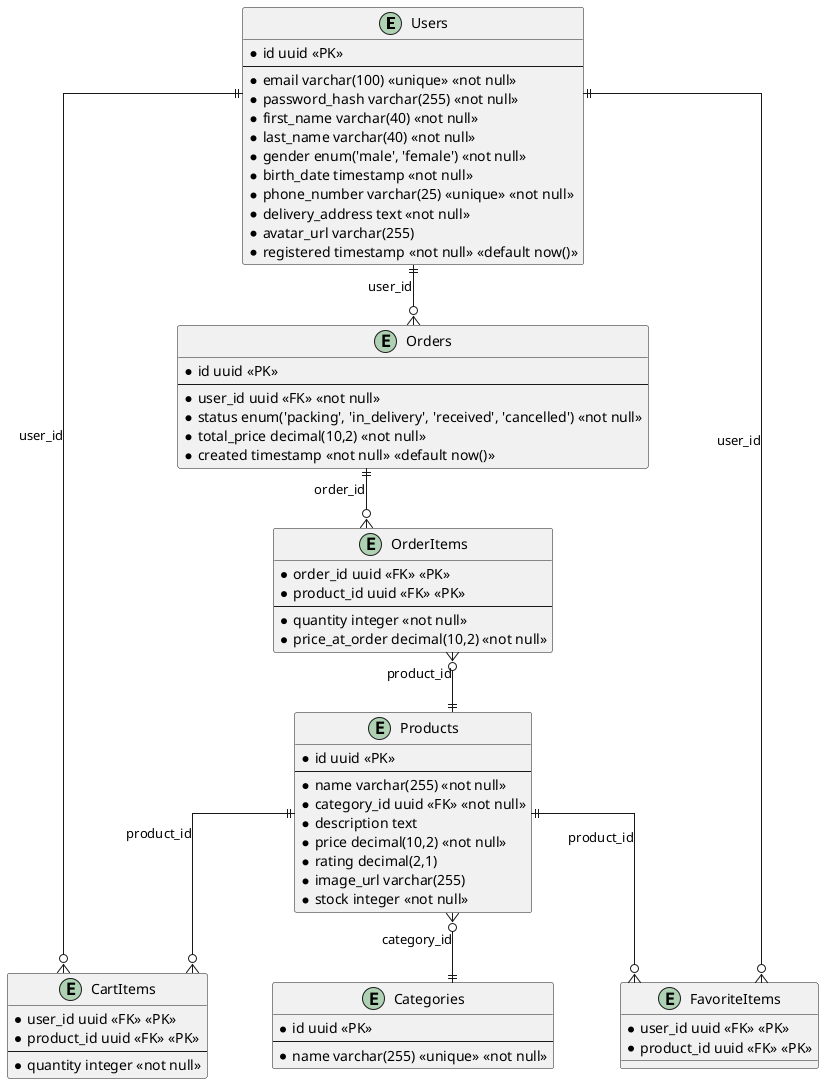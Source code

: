 @startuml
skinparam linetype ortho

entity Users {
    * id uuid <<PK>>
    ---
    * email varchar(100) <<unique>> <<not null>>
    * password_hash varchar(255) <<not null>>
    * first_name varchar(40) <<not null>>
    * last_name varchar(40) <<not null>>
    * gender enum('male', 'female') <<not null>>
    * birth_date timestamp <<not null>>
    * phone_number varchar(25) <<unique>> <<not null>>
    * delivery_address text <<not null>>
    * avatar_url varchar(255)
    * registered timestamp <<not null>> <<default now()>>
}

entity Orders {
    * id uuid <<PK>>
    ---
    * user_id uuid <<FK>> <<not null>>
    * status enum('packing', 'in_delivery', 'received', 'cancelled') <<not null>>
    * total_price decimal(10,2) <<not null>>
    * created timestamp <<not null>> <<default now()>>
}

entity OrderItems {
    * order_id uuid <<FK>> <<PK>>
    * product_id uuid <<FK>> <<PK>>
    ---
    * quantity integer <<not null>>
    * price_at_order decimal(10,2) <<not null>>
}

entity CartItems {
    * user_id uuid <<FK>> <<PK>>
    * product_id uuid <<FK>> <<PK>>
    ---
    * quantity integer <<not null>>
}

entity FavoriteItems {
    * user_id uuid <<FK>> <<PK>>
    * product_id uuid <<FK>> <<PK>>
}

entity Products {
    * id uuid <<PK>>
    ---
    * name varchar(255) <<not null>>
    * category_id uuid <<FK>> <<not null>>
    * description text
    * price decimal(10,2) <<not null>>
    * rating decimal(2,1)
    * image_url varchar(255)
    * stock integer <<not null>>
}

entity Categories {
    * id uuid <<PK>>
    ---
    * name varchar(255) <<unique>> <<not null>>
}

Categories ||--o{ Products : "category_id"
Users ||--o{ Orders : "user_id"
Orders ||--o{ OrderItems : "order_id"
Products ||--o{ OrderItems : "product_id"
Users ||--o{ CartItems : "user_id"
Products ||--o{ CartItems : "product_id"
Users ||--o{ FavoriteItems : "user_id"
Products ||--o{ FavoriteItems : "product_id"

Users -[hidden]-> CartItems
Users -[hidden]-> FavoriteItems
Orders -[hidden]-> OrderItems
OrderItems -[hidden]-> Products
Products -[hidden]-> Categories
@enduml
